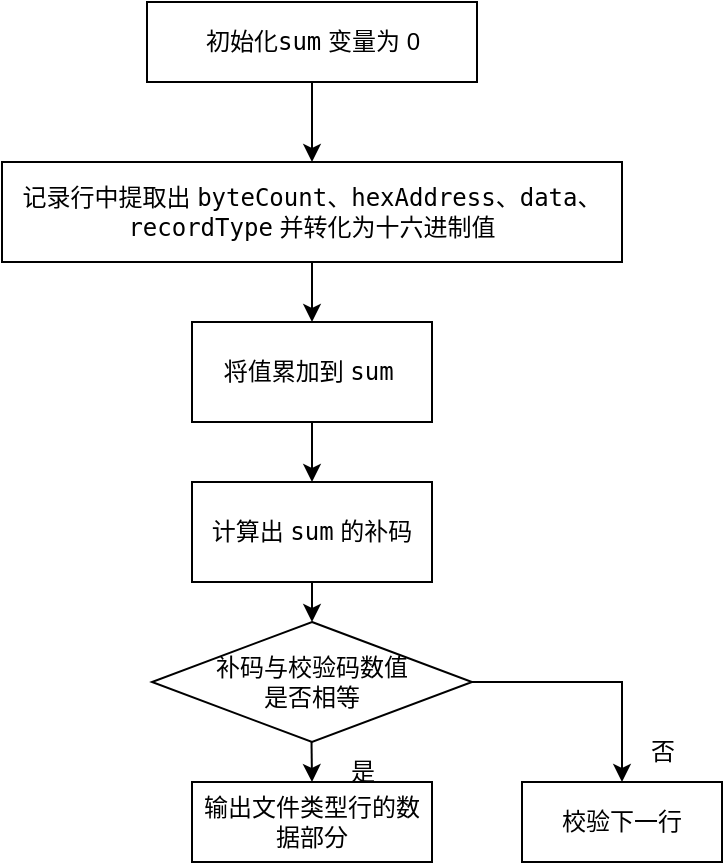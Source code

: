 <mxfile version="21.2.1" type="device">
  <diagram name="第 1 页" id="Q0lnQs4V2DrVRSiHtryb">
    <mxGraphModel dx="584" dy="329" grid="1" gridSize="10" guides="1" tooltips="1" connect="1" arrows="1" fold="1" page="1" pageScale="1" pageWidth="827" pageHeight="1169" math="0" shadow="0">
      <root>
        <mxCell id="0" />
        <mxCell id="1" parent="0" />
        <mxCell id="UsT0dtet9375Q94SXfvW-3" value="记录行中提取出&amp;nbsp;&lt;code style=&quot;border-color: var(--border-color); text-align: left;&quot;&gt;byteCount&lt;/code&gt;&lt;span style=&quot;text-align: left;&quot;&gt;、&lt;/span&gt;&lt;code style=&quot;border-color: var(--border-color); text-align: left;&quot;&gt;hexAddress、&lt;code style=&quot;border-color: var(--border-color);&quot;&gt;data、&lt;/code&gt;&lt;br&gt;&lt;/code&gt;&lt;code style=&quot;border-color: var(--border-color); text-align: left;&quot;&gt;recordType&lt;/code&gt;&lt;span style=&quot;text-align: left;&quot;&gt;&amp;nbsp;并转化为十六进制值&lt;/span&gt;" style="rounded=0;whiteSpace=wrap;html=1;" vertex="1" parent="1">
          <mxGeometry x="350" y="420" width="310" height="50" as="geometry" />
        </mxCell>
        <mxCell id="UsT0dtet9375Q94SXfvW-5" value="将值累加到&amp;nbsp;&lt;code style=&quot;border-color: var(--border-color); text-align: left;&quot;&gt;sum&lt;/code&gt;&lt;span style=&quot;text-align: left;&quot;&gt;&amp;nbsp;&lt;/span&gt;" style="rounded=0;whiteSpace=wrap;html=1;" vertex="1" parent="1">
          <mxGeometry x="445" y="500" width="120" height="50" as="geometry" />
        </mxCell>
        <mxCell id="UsT0dtet9375Q94SXfvW-8" value="初始化&lt;code style=&quot;border-color: var(--border-color); text-align: left;&quot;&gt;sum&lt;/code&gt;&lt;span style=&quot;border-color: var(--border-color); text-align: left;&quot;&gt;&lt;span style=&quot;border-color: var(--border-color);&quot;&gt;&amp;nbsp;&lt;/span&gt;变量为 0&lt;/span&gt;" style="rounded=0;whiteSpace=wrap;html=1;" vertex="1" parent="1">
          <mxGeometry x="422.5" y="340" width="165" height="40" as="geometry" />
        </mxCell>
        <mxCell id="UsT0dtet9375Q94SXfvW-9" value="" style="endArrow=classic;html=1;rounded=0;exitX=0.5;exitY=1;exitDx=0;exitDy=0;" edge="1" parent="1" source="UsT0dtet9375Q94SXfvW-8" target="UsT0dtet9375Q94SXfvW-3">
          <mxGeometry width="50" height="50" relative="1" as="geometry">
            <mxPoint x="670" y="510" as="sourcePoint" />
            <mxPoint x="720" y="460" as="targetPoint" />
          </mxGeometry>
        </mxCell>
        <mxCell id="UsT0dtet9375Q94SXfvW-10" value="" style="endArrow=classic;html=1;rounded=0;exitX=0.5;exitY=1;exitDx=0;exitDy=0;entryX=0.5;entryY=0;entryDx=0;entryDy=0;" edge="1" parent="1" source="UsT0dtet9375Q94SXfvW-3" target="UsT0dtet9375Q94SXfvW-5">
          <mxGeometry width="50" height="50" relative="1" as="geometry">
            <mxPoint x="670" y="510" as="sourcePoint" />
            <mxPoint x="720" y="460" as="targetPoint" />
          </mxGeometry>
        </mxCell>
        <mxCell id="UsT0dtet9375Q94SXfvW-11" value="" style="endArrow=classic;html=1;rounded=0;exitX=0.5;exitY=1;exitDx=0;exitDy=0;entryX=0.5;entryY=0;entryDx=0;entryDy=0;" edge="1" parent="1" source="UsT0dtet9375Q94SXfvW-5" target="UsT0dtet9375Q94SXfvW-17">
          <mxGeometry width="50" height="50" relative="1" as="geometry">
            <mxPoint x="670" y="510" as="sourcePoint" />
            <mxPoint x="505" y="570" as="targetPoint" />
          </mxGeometry>
        </mxCell>
        <mxCell id="UsT0dtet9375Q94SXfvW-13" value="补码与校验码数值&lt;br&gt;是否相等" style="rhombus;whiteSpace=wrap;html=1;" vertex="1" parent="1">
          <mxGeometry x="425" y="650" width="160" height="60" as="geometry" />
        </mxCell>
        <mxCell id="UsT0dtet9375Q94SXfvW-16" value="" style="endArrow=classic;html=1;rounded=0;exitX=0.5;exitY=1;exitDx=0;exitDy=0;entryX=0.5;entryY=0;entryDx=0;entryDy=0;" edge="1" parent="1" target="UsT0dtet9375Q94SXfvW-13">
          <mxGeometry width="50" height="50" relative="1" as="geometry">
            <mxPoint x="505" y="630" as="sourcePoint" />
            <mxPoint x="680" y="540" as="targetPoint" />
          </mxGeometry>
        </mxCell>
        <mxCell id="UsT0dtet9375Q94SXfvW-17" value="计算出 &lt;code&gt;sum&lt;/code&gt; 的补码" style="rounded=0;whiteSpace=wrap;html=1;" vertex="1" parent="1">
          <mxGeometry x="445" y="580" width="120" height="50" as="geometry" />
        </mxCell>
        <mxCell id="UsT0dtet9375Q94SXfvW-18" value="输出文件类型行的数据部分" style="rounded=0;whiteSpace=wrap;html=1;" vertex="1" parent="1">
          <mxGeometry x="445" y="730" width="120" height="40" as="geometry" />
        </mxCell>
        <mxCell id="UsT0dtet9375Q94SXfvW-19" value="" style="endArrow=classic;html=1;rounded=0;exitX=0.5;exitY=1;exitDx=0;exitDy=0;" edge="1" parent="1">
          <mxGeometry width="50" height="50" relative="1" as="geometry">
            <mxPoint x="504.76" y="710" as="sourcePoint" />
            <mxPoint x="505" y="730" as="targetPoint" />
          </mxGeometry>
        </mxCell>
        <mxCell id="UsT0dtet9375Q94SXfvW-21" value="是" style="text;html=1;align=center;verticalAlign=middle;resizable=0;points=[];autosize=1;strokeColor=none;fillColor=none;" vertex="1" parent="1">
          <mxGeometry x="510" y="710" width="40" height="30" as="geometry" />
        </mxCell>
        <mxCell id="UsT0dtet9375Q94SXfvW-22" value="" style="endArrow=classic;html=1;rounded=0;exitX=1;exitY=0.5;exitDx=0;exitDy=0;" edge="1" parent="1" source="UsT0dtet9375Q94SXfvW-13">
          <mxGeometry width="50" height="50" relative="1" as="geometry">
            <mxPoint x="590" y="660" as="sourcePoint" />
            <mxPoint x="660" y="730" as="targetPoint" />
            <Array as="points">
              <mxPoint x="660" y="680" />
            </Array>
          </mxGeometry>
        </mxCell>
        <mxCell id="UsT0dtet9375Q94SXfvW-24" value="否" style="text;html=1;align=center;verticalAlign=middle;resizable=0;points=[];autosize=1;strokeColor=none;fillColor=none;" vertex="1" parent="1">
          <mxGeometry x="660" y="700" width="40" height="30" as="geometry" />
        </mxCell>
        <mxCell id="UsT0dtet9375Q94SXfvW-26" value="校验下一行" style="rounded=0;whiteSpace=wrap;html=1;" vertex="1" parent="1">
          <mxGeometry x="610" y="730" width="100" height="40" as="geometry" />
        </mxCell>
      </root>
    </mxGraphModel>
  </diagram>
</mxfile>
